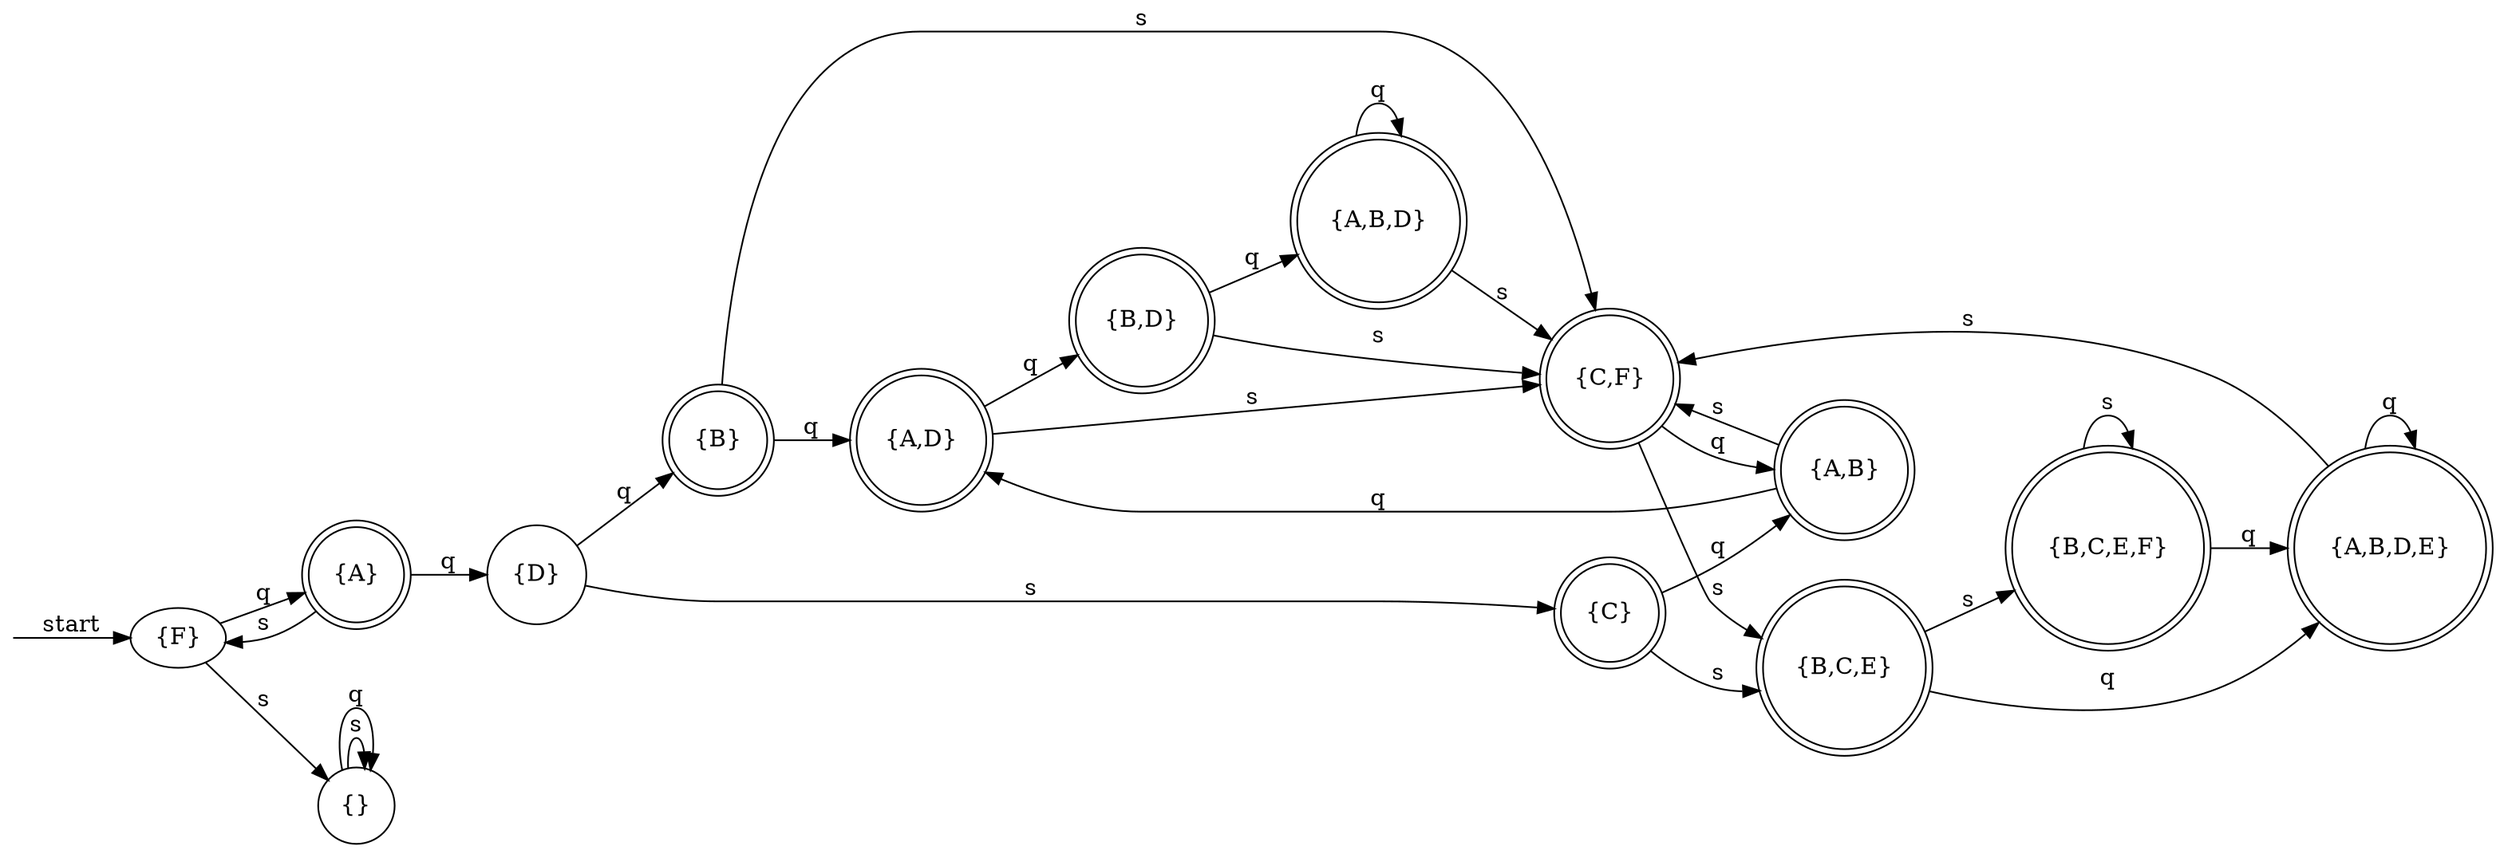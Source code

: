 digraph dfa {
    rankdir = LR;
    __start [style = invis, shape = point];
    __start -> "{F}" [ label = "start" ];
    node [shape = doublecircle]; "{F}" "{A}" "{B}" "{A,D}" "{B,D}" "{A,B,D}" "{C,F}" "{A,B}" "{B,C,E}" "{A,B,D,E}" "{B,C,E,F}" "{C}"
    node [shape = circle];
    "{F}" -> "{}" [ label = "s" ];
    "{D}" -> "{B}" [ label = "q" ];
    "{A,D}" -> "{C,F}" [ label = "s" ];
    "{C,F}" -> "{B,C,E}" [ label = "s" ];
    "{A}" -> "{F}" [ label = "s" ];
    "{F}" -> "{A}" [ label = "q" ];
    "{D}" -> "{C}" [ label = "s" ];
    "{A}" -> "{D}" [ label = "q" ];
    "{B}" -> "{A,D}" [ label = "q" ];
    "{B}" -> "{C,F}" [ label = "s" ];
    "{C,F}" -> "{A,B}" [ label = "q" ];
    "{A,D}" -> "{B,D}" [ label = "q" ];
    "{B,D}" -> "{C,F}" [ label = "s" ];
    "{B,D}" -> "{A,B,D}" [ label = "q" ];
    "{A,B,D,E}" -> "{C,F}" [ label = "s" ];
    "{A,B,D}" -> "{C,F}" [ label = "s" ];
    "{A,B,D,E}" -> "{A,B,D,E}" [ label = "q" ];
    "{A,B,D}" -> "{A,B,D}" [ label = "q" ];
    "{A,B}" -> "{C,F}" [ label = "s" ];
    "{A,B}" -> "{A,D}" [ label = "q" ];
    "{B,C,E}" -> "{B,C,E,F}" [ label = "s" ];
    "{B,C,E}" -> "{A,B,D,E}" [ label = "q" ];
    "{B,C,E,F}" -> "{B,C,E,F}" [ label = "s" ];
    "{B,C,E,F}" -> "{A,B,D,E}" [ label = "q" ];
    "{C}" -> "{B,C,E}" [ label = "s" ];
    "{C}" -> "{A,B}" [ label = "q" ];
    "{}" -> "{}" [ label = "s" ];
    "{}" -> "{}" [ label = "q" ];
}
